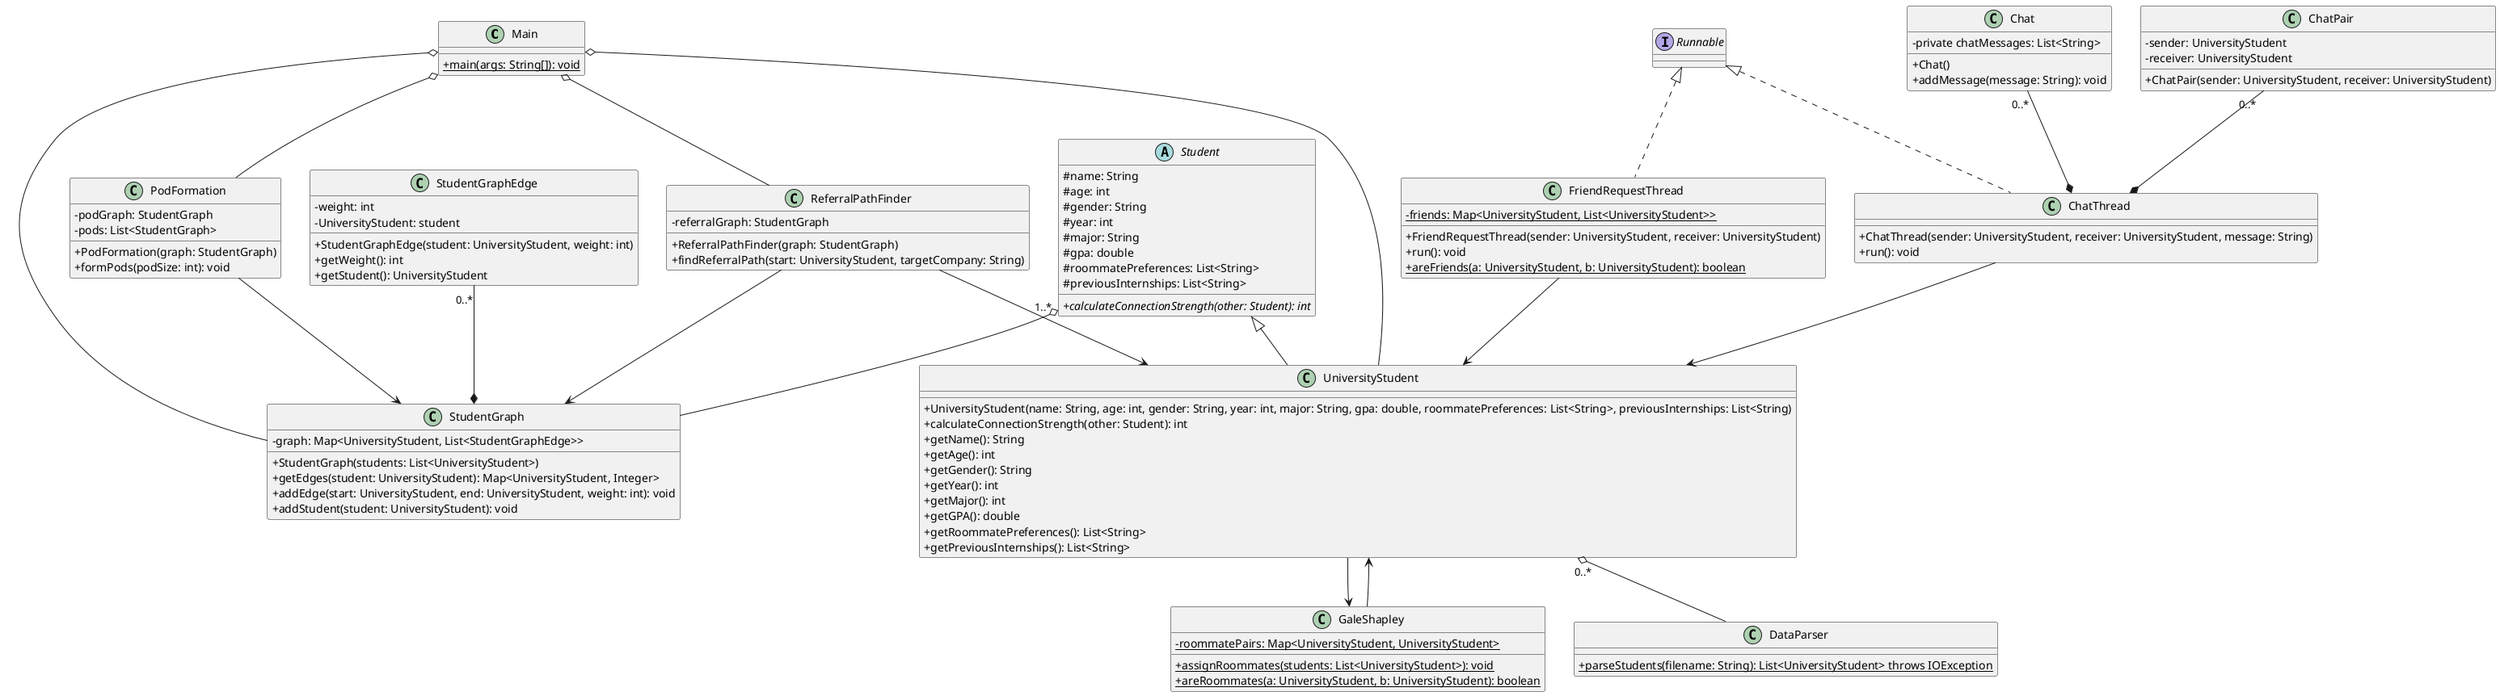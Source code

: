 @startuml
'https://plantuml.com/class-diagram

skinparam classAttributeIconSize 0

class Main  {
    + {static} main(args: String[]): void
}

class ChatThread implements Runnable {
    + ChatThread(sender: UniversityStudent, receiver: UniversityStudent, message: String)
    + run(): void
}
class ChatPair {
    - sender: UniversityStudent
    - receiver: UniversityStudent
    + ChatPair(sender: UniversityStudent, receiver: UniversityStudent)
}
class Chat {
    - private chatMessages: List<String>
    + Chat()
    + addMessage(message: String): void
}

class DataParser {
    + {static} parseStudents(filename: String): List<UniversityStudent> throws IOException
}

class FriendRequestThread implements Runnable {
    - {static} friends: Map<UniversityStudent, List<UniversityStudent>>
    + FriendRequestThread(sender: UniversityStudent, receiver: UniversityStudent)
    + run(): void
    + {static} areFriends(a: UniversityStudent, b: UniversityStudent): boolean
}

class GaleShapley {
    - {static} roommatePairs: Map<UniversityStudent, UniversityStudent>
    + {static} assignRoommates(students: List<UniversityStudent>): void
    + {static} areRoommates(a: UniversityStudent, b: UniversityStudent): boolean
}

class PodFormation {
    - podGraph: StudentGraph
    - pods: List<StudentGraph>
    + PodFormation(graph: StudentGraph)
    + formPods(podSize: int): void
}

class ReferralPathFinder {
    - referralGraph: StudentGraph
    + ReferralPathFinder(graph: StudentGraph)
    + findReferralPath(start: UniversityStudent, targetCompany: String)
}

abstract class Student {
    # name: String
    # age: int
    # gender: String
    # year: int
    # major: String
    # gpa: double
    # roommatePreferences: List<String>
    # previousInternships: List<String>
    + {abstract} calculateConnectionStrength(other: Student): int
}

class UniversityStudent extends Student {
    + UniversityStudent(name: String, age: int, gender: String, year: int, major: String, gpa: double, roommatePreferences: List<String>, previousInternships: List<String)
    + calculateConnectionStrength(other: Student): int
    + getName(): String
    + getAge(): int
    + getGender(): String
    + getYear(): int
    + getMajor(): int
    + getGPA(): double
    + getRoommatePreferences(): List<String>
    + getPreviousInternships(): List<String>
}

class StudentGraph {
    - graph: Map<UniversityStudent, List<StudentGraphEdge>>
    + StudentGraph(students: List<UniversityStudent>)
    + getEdges(student: UniversityStudent): Map<UniversityStudent, Integer>
    + addEdge(start: UniversityStudent, end: UniversityStudent, weight: int): void
    + addStudent(student: UniversityStudent): void
}
class StudentGraphEdge {
    - weight: int
    - UniversityStudent: student
    + StudentGraphEdge(student: UniversityStudent, weight: int)
    + getWeight(): int
    + getStudent(): UniversityStudent
}

Student "1..*" o-- StudentGraph

ReferralPathFinder --> StudentGraph
ReferralPathFinder --> UniversityStudent

PodFormation --> StudentGraph

GaleShapley --> UniversityStudent

FriendRequestThread --> UniversityStudent

UniversityStudent "0..*" o-- DataParser
UniversityStudent --> GaleShapley

ChatThread --> UniversityStudent
ChatPair "0..*" --* ChatThread
Chat "0..*" --* ChatThread

StudentGraphEdge "0..*" --* StudentGraph

Main o-- UniversityStudent
Main o-- StudentGraph
Main o-- PodFormation
Main o-- ReferralPathFinder

@enduml